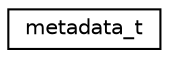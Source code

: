 digraph "Graphical Class Hierarchy"
{
 // LATEX_PDF_SIZE
  edge [fontname="Helvetica",fontsize="10",labelfontname="Helvetica",labelfontsize="10"];
  node [fontname="Helvetica",fontsize="10",shape=record];
  rankdir="LR";
  Node0 [label="metadata_t",height=0.2,width=0.4,color="black", fillcolor="white", style="filled",URL="$structmetadata__t.html",tooltip=" "];
}

